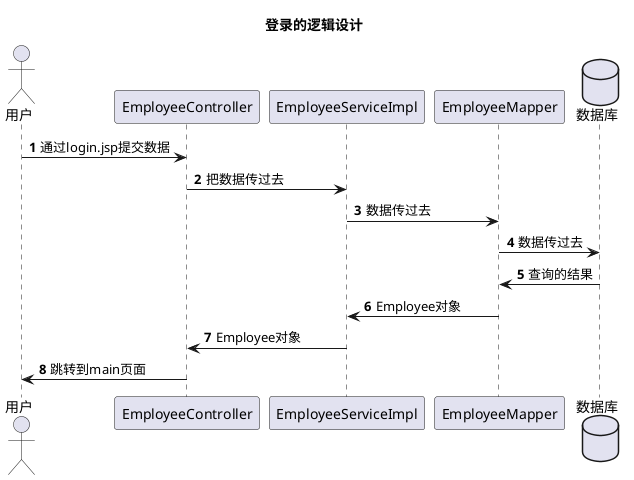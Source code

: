 @startuml
autonumber
title 登录的逻辑设计
actor 用户
用户 -> EmployeeController:通过login.jsp提交数据
EmployeeController->EmployeeServiceImpl:把数据传过去
EmployeeServiceImpl-> EmployeeMapper:数据传过去
database 数据库
EmployeeMapper->数据库:数据传过去
数据库->EmployeeMapper:查询的结果
EmployeeMapper->EmployeeServiceImpl:Employee对象
EmployeeServiceImpl->EmployeeController:Employee对象
EmployeeController->用户:跳转到main页面
@enduml
/'----------------退出----------------'/

@startuml
autonumber
title 退出系统的逻辑
actor 用户
用户->退出按钮:点击
退出按钮->EmployeeController:访问里面的loginOut方法
EmployeeController->销毁session对象并跳转页面到login页面
@enduml
@enduml
/'----------------部门添加----------------'/

@startuml
autonumber
title 部门添加的逻辑
actor 用户
用户->DeptController:在deptAdd页面中提交数据
DeptController->DeptServiceImpl:把提交的数据传过去
DeptServiceImpl->DeptMapper:把提交的数据传过去
database 数据库
DeptMapper->数据库:把提交的数据传过去
数据库->DeptMapper:返回整数:1
DeptMapper->DeptServiceImpl:返回整数:1
DeptServiceImpl->DeptController::返回整数:1
DeptController->用户:判断1?添加成功:失败
@enduml

/'----------------部门管理----------------'/
@startuml
autonumber
title 部门管理的逻辑
actor 用户
用户->DeptController:点击部门管理按钮
DeptController->DeptServiceImpl:发起查询所有的部门信息
DeptServiceImpl->DeptMapper:交给它处理
database 数据库
DeptMapper->数据库:发起查询所有的部门信息
数据库->DeptMapper:List<Dept>
DeptMapper->DeptServiceImpl:List<Dept>
DeptServiceImpl->DeptController:List<Dept>
DeptController->用户:响应给deptList
@enduml